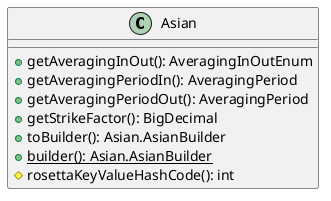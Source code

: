@startuml

    class Asian [[Asian.html]] {
        +getAveragingInOut(): AveragingInOutEnum
        +getAveragingPeriodIn(): AveragingPeriod
        +getAveragingPeriodOut(): AveragingPeriod
        +getStrikeFactor(): BigDecimal
        +toBuilder(): Asian.AsianBuilder
        {static} +builder(): Asian.AsianBuilder
        #rosettaKeyValueHashCode(): int
    }

@enduml
